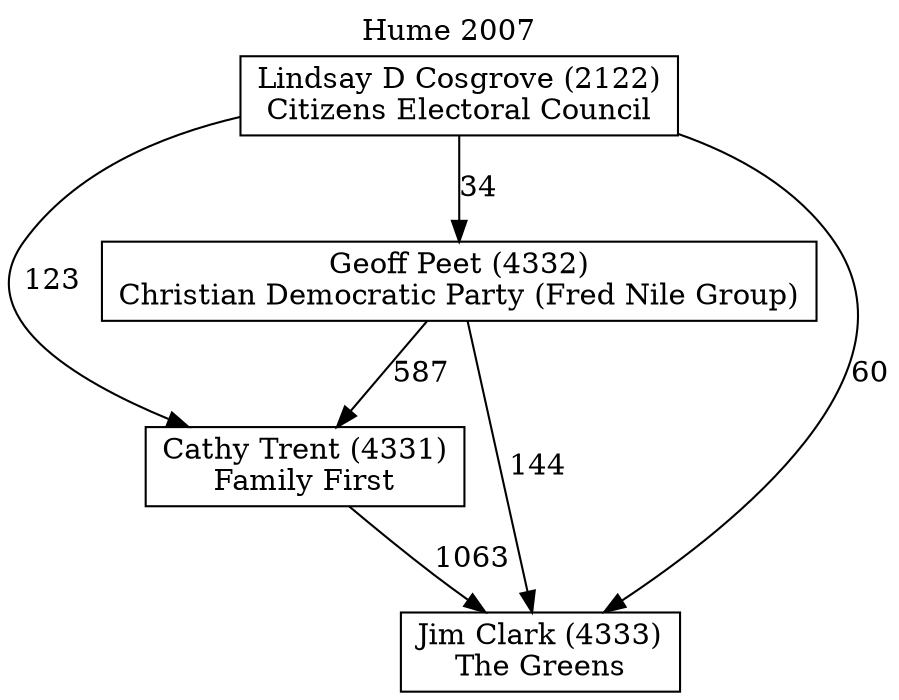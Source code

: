 // House preference flow
digraph "Jim Clark (4333)_Hume_2007" {
	graph [label="Hume 2007" labelloc=t mclimit=10]
	node [shape=box]
	"Cathy Trent (4331)" [label="Cathy Trent (4331)
Family First"]
	"Geoff Peet (4332)" [label="Geoff Peet (4332)
Christian Democratic Party (Fred Nile Group)"]
	"Jim Clark (4333)" [label="Jim Clark (4333)
The Greens"]
	"Lindsay D Cosgrove (2122)" [label="Lindsay D Cosgrove (2122)
Citizens Electoral Council"]
	"Cathy Trent (4331)" -> "Jim Clark (4333)" [label=1063]
	"Geoff Peet (4332)" -> "Cathy Trent (4331)" [label=587]
	"Geoff Peet (4332)" -> "Jim Clark (4333)" [label=144]
	"Lindsay D Cosgrove (2122)" -> "Cathy Trent (4331)" [label=123]
	"Lindsay D Cosgrove (2122)" -> "Geoff Peet (4332)" [label=34]
	"Lindsay D Cosgrove (2122)" -> "Jim Clark (4333)" [label=60]
}
